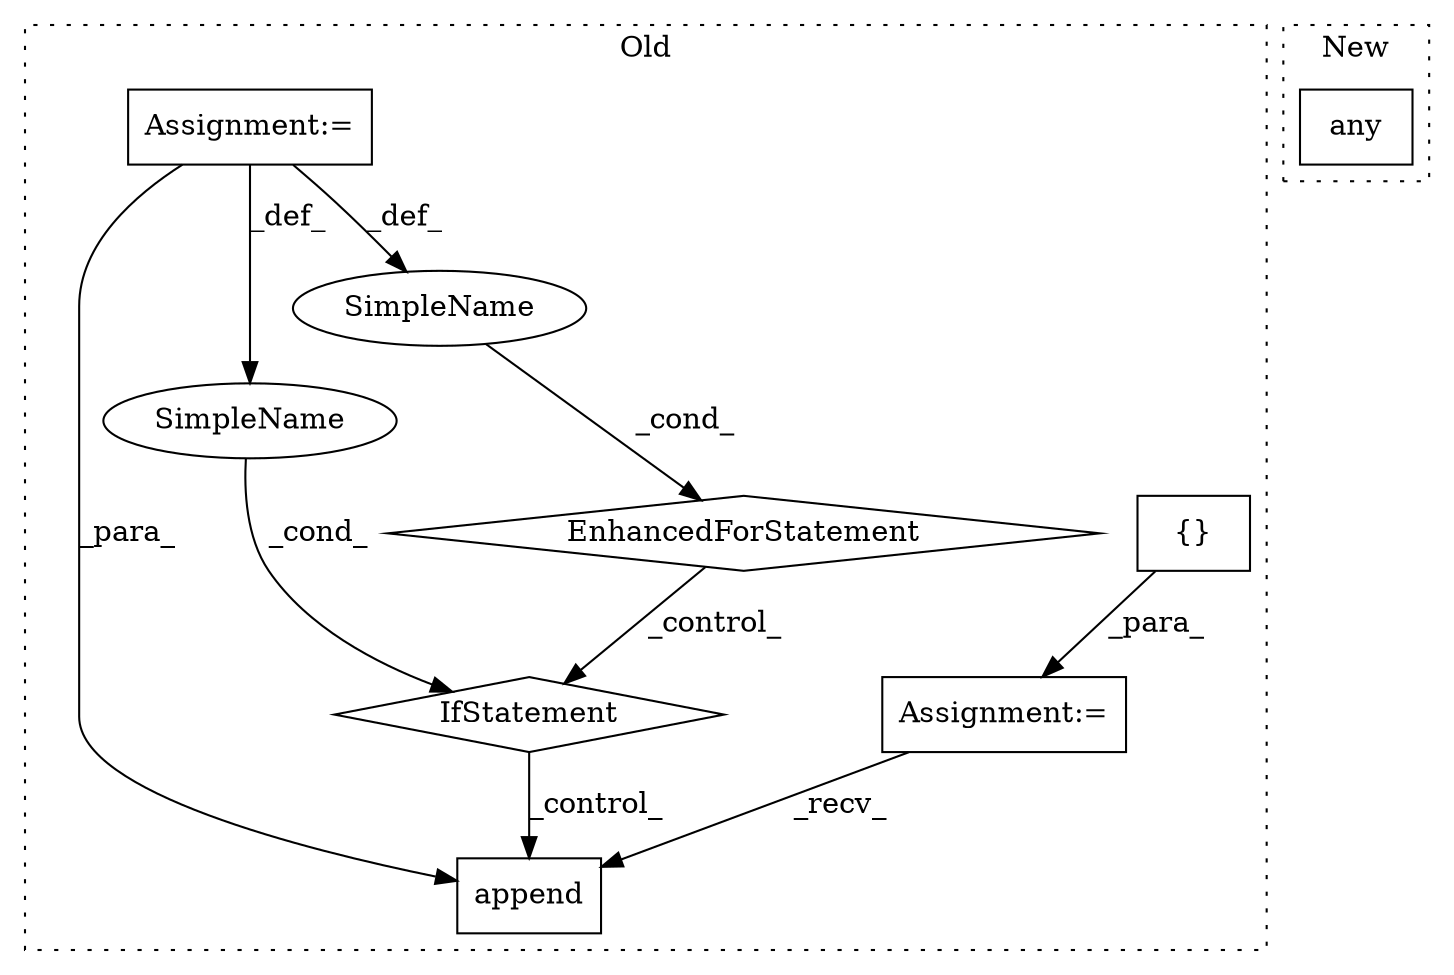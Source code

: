 digraph G {
subgraph cluster0 {
1 [label="append" a="32" s="18377,18444" l="16,2" shape="box"];
3 [label="{}" a="4" s="18102" l="2" shape="box"];
4 [label="EnhancedForStatement" a="70" s="18112,18196" l="57,2" shape="diamond"];
5 [label="Assignment:=" a="7" s="18084" l="1" shape="box"];
6 [label="Assignment:=" a="7" s="18112,18196" l="57,2" shape="box"];
7 [label="IfStatement" a="25" s="18208,18241" l="4,2" shape="diamond"];
8 [label="SimpleName" a="42" s="" l="" shape="ellipse"];
9 [label="SimpleName" a="42" s="18173" l="5" shape="ellipse"];
label = "Old";
style="dotted";
}
subgraph cluster1 {
2 [label="any" a="32" s="16732,16835" l="4,1" shape="box"];
label = "New";
style="dotted";
}
3 -> 5 [label="_para_"];
4 -> 7 [label="_control_"];
5 -> 1 [label="_recv_"];
6 -> 1 [label="_para_"];
6 -> 8 [label="_def_"];
6 -> 9 [label="_def_"];
7 -> 1 [label="_control_"];
8 -> 7 [label="_cond_"];
9 -> 4 [label="_cond_"];
}